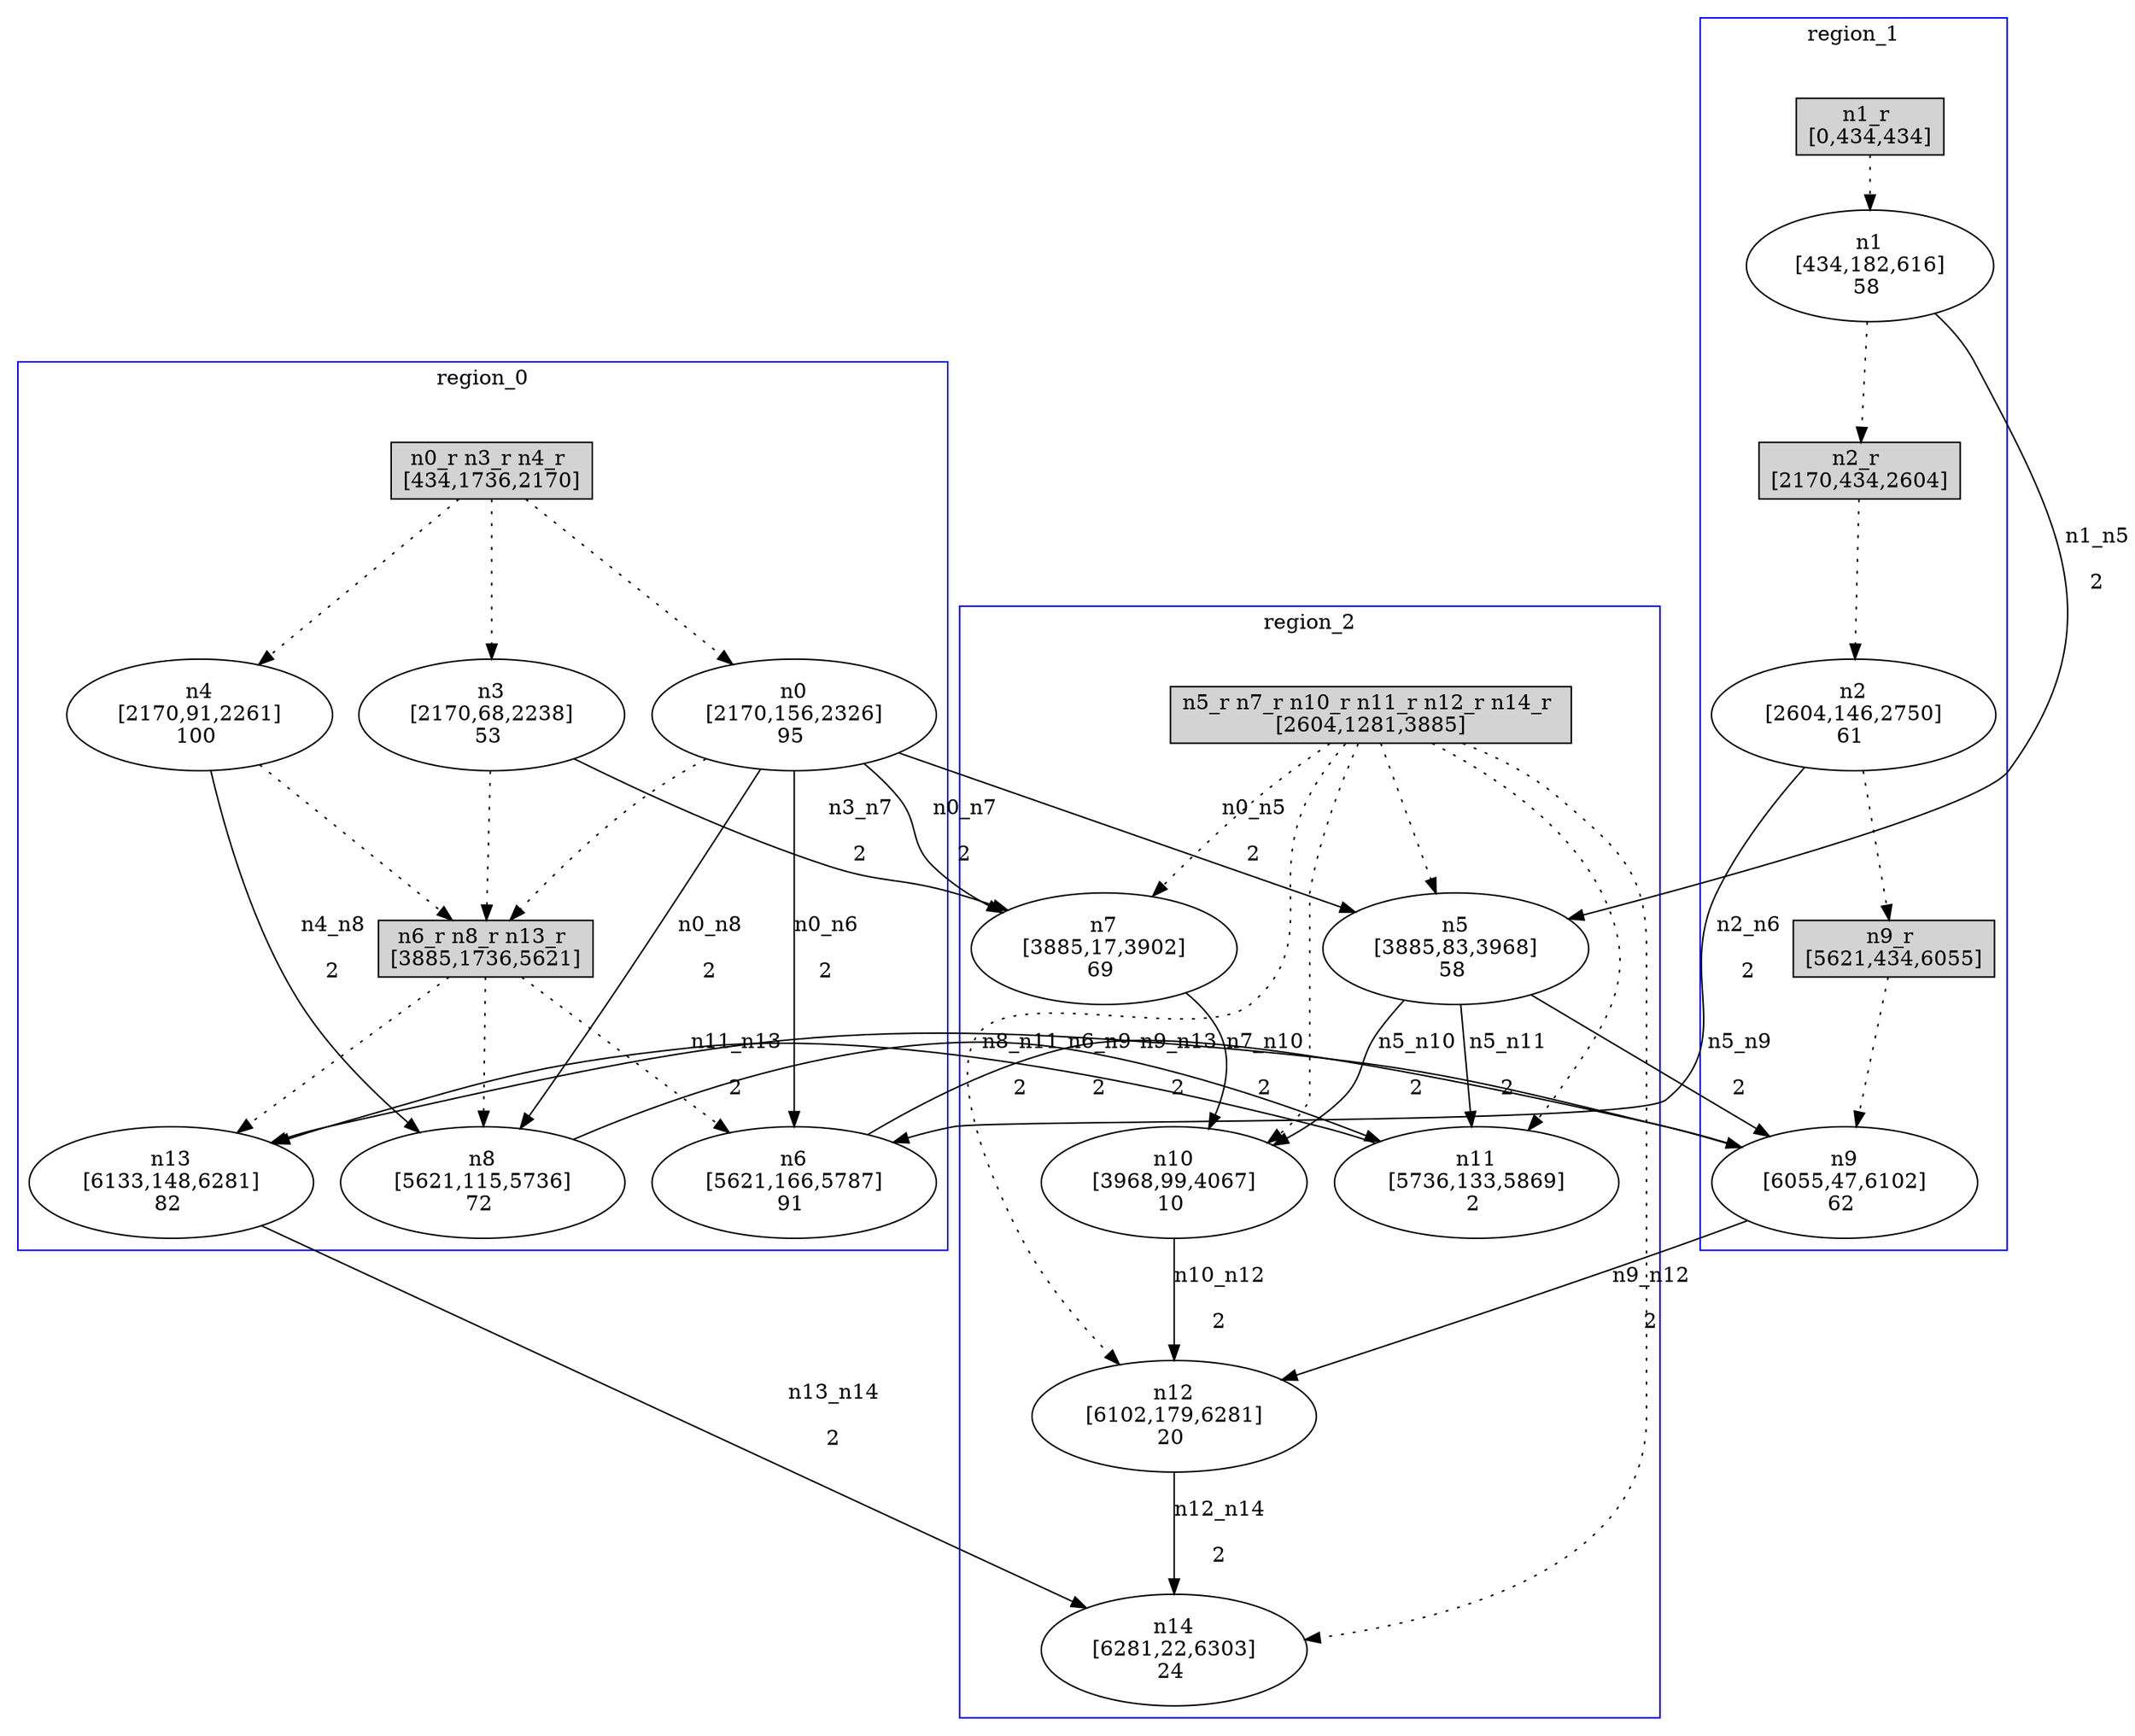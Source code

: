 //3-LSsolveMIPnSolStatus 9.
//4-SL 6303.
//5-LSsolveMIPsolveTime(double) 1800.02.
//6-reconfigurateNum(int) 6.
//7-reconfigurateTime(int) 6055.
digraph test_0 {
	size="28,40";
	subgraph cluster0 {
		stytle=filled;
		color=blue;
		label=region_0;
		reconfNode_0_1 [ shape = box, style = filled, label = "n0_r n3_r n4_r \n[434,1736,2170]" ];
		n0 [ label="n0\n[2170,156,2326]\n95 " ];
		n3 [ label="n3\n[2170,68,2238]\n53 " ];
		n4 [ label="n4\n[2170,91,2261]\n100 " ];
		reconfNode_0_1 -> n0 [ style = dotted ];
		reconfNode_0_1 -> n3 [ style = dotted ];
		reconfNode_0_1 -> n4 [ style = dotted ];
		n0 -> reconfNode_0_2 [ style = dotted ];
		n3 -> reconfNode_0_2 [ style = dotted ];
		n4 -> reconfNode_0_2 [ style = dotted ];
		reconfNode_0_2 [ shape = box, style = filled, label = "n6_r n8_r n13_r \n[3885,1736,5621]" ];
		n6 [ label="n6\n[5621,166,5787]\n91 " ];
		n8 [ label="n8\n[5621,115,5736]\n72 " ];
		n13 [ label="n13\n[6133,148,6281]\n82 " ];
		reconfNode_0_2 -> n6 [ style = dotted ];
		reconfNode_0_2 -> n8 [ style = dotted ];
		reconfNode_0_2 -> n13 [ style = dotted ];
	}
	subgraph cluster1 {
		stytle=filled;
		color=blue;
		label=region_1;
		reconfNode_1_1 [ shape = box, style = filled, label = "n1_r \n[0,434,434]" ];
		n1 [ label="n1\n[434,182,616]\n58 " ];
		reconfNode_1_1 -> n1 [ style = dotted ];
		n1 -> reconfNode_1_2 [ style = dotted ];
		reconfNode_1_2 [ shape = box, style = filled, label = "n2_r \n[2170,434,2604]" ];
		n2 [ label="n2\n[2604,146,2750]\n61 " ];
		reconfNode_1_2 -> n2 [ style = dotted ];
		n2 -> reconfNode_1_3 [ style = dotted ];
		reconfNode_1_3 [ shape = box, style = filled, label = "n9_r \n[5621,434,6055]" ];
		n9 [ label="n9\n[6055,47,6102]\n62 " ];
		reconfNode_1_3 -> n9 [ style = dotted ];
	}
	subgraph cluster2 {
		stytle=filled;
		color=blue;
		label=region_2;
		reconfNode_2_1 [ shape = box, style = filled, label = "n5_r n7_r n10_r n11_r n12_r n14_r \n[2604,1281,3885]" ];
		n5 [ label="n5\n[3885,83,3968]\n58 " ];
		n7 [ label="n7\n[3885,17,3902]\n69 " ];
		n10 [ label="n10\n[3968,99,4067]\n10 " ];
		n11 [ label="n11\n[5736,133,5869]\n2 " ];
		n12 [ label="n12\n[6102,179,6281]\n20 " ];
		n14 [ label="n14\n[6281,22,6303]\n24 " ];
		reconfNode_2_1 -> n5 [ style = dotted ];
		reconfNode_2_1 -> n7 [ style = dotted ];
		reconfNode_2_1 -> n10 [ style = dotted ];
		reconfNode_2_1 -> n11 [ style = dotted ];
		reconfNode_2_1 -> n12 [ style = dotted ];
		reconfNode_2_1 -> n14 [ style = dotted ];
	}
	n0 -> n5 [ label="n0_n5\n2" ];
	n0 -> n6 [ label="n0_n6\n2" ];
	n0 -> n7 [ label="n0_n7\n2" ];
	n0 -> n8 [ label="n0_n8\n2" ];
	n5 -> n9 [ label="n5_n9\n2" ];
	n5 -> n10 [ label="n5_n10\n2" ];
	n5 -> n11 [ label="n5_n11\n2" ];
	n6 -> n9 [ label="n6_n9\n2" ];
	n7 -> n10 [ label="n7_n10\n2" ];
	n8 -> n11 [ label="n8_n11\n2" ];
	n1 -> n5 [ label="n1_n5\n2" ];
	n2 -> n6 [ label="n2_n6\n2" ];
	n3 -> n7 [ label="n3_n7\n2" ];
	n4 -> n8 [ label="n4_n8\n2" ];
	n9 -> n12 [ label="n9_n12\n2" ];
	n9 -> n13 [ label="n9_n13\n2" ];
	n10 -> n12 [ label="n10_n12\n2" ];
	n11 -> n13 [ label="n11_n13\n2" ];
	n12 -> n14 [ label="n12_n14\n2" ];
	n13 -> n14 [ label="n13_n14\n2" ];
}

